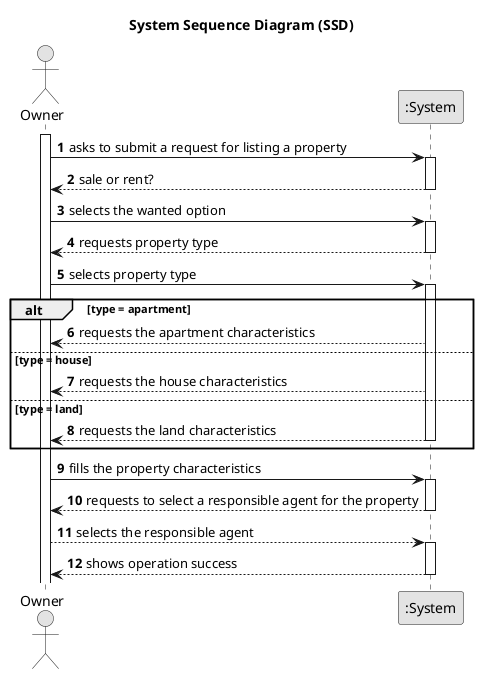 @startuml
skinparam monochrome true
skinparam packageStyle rectangle
skinparam shadowing false

title System Sequence Diagram (SSD)

autonumber

actor "Owner" as Owner
participant ":System" as System

activate Owner

    Owner -> System : asks to submit a request for listing a property
    activate System

    System --> Owner : sale or rent?
    deactivate System

    Owner -> System : selects the wanted option
    activate System

    System --> Owner : requests property type
    deactivate System

    Owner -> System : selects property type
    activate System

    alt type = apartment

        System --> Owner : requests the apartment characteristics

    else type = house

        System --> Owner : requests the house characteristics

    else type = land

        System --> Owner : requests the land characteristics
        deactivate System

    end alt

    Owner -> System : fills the property characteristics
    activate System

    System --> Owner : requests to select a responsible agent for the property
    deactivate System

    Owner --> System : selects the responsible agent
    activate System

    System --> Owner : shows operation success
    deactivate System

@enduml